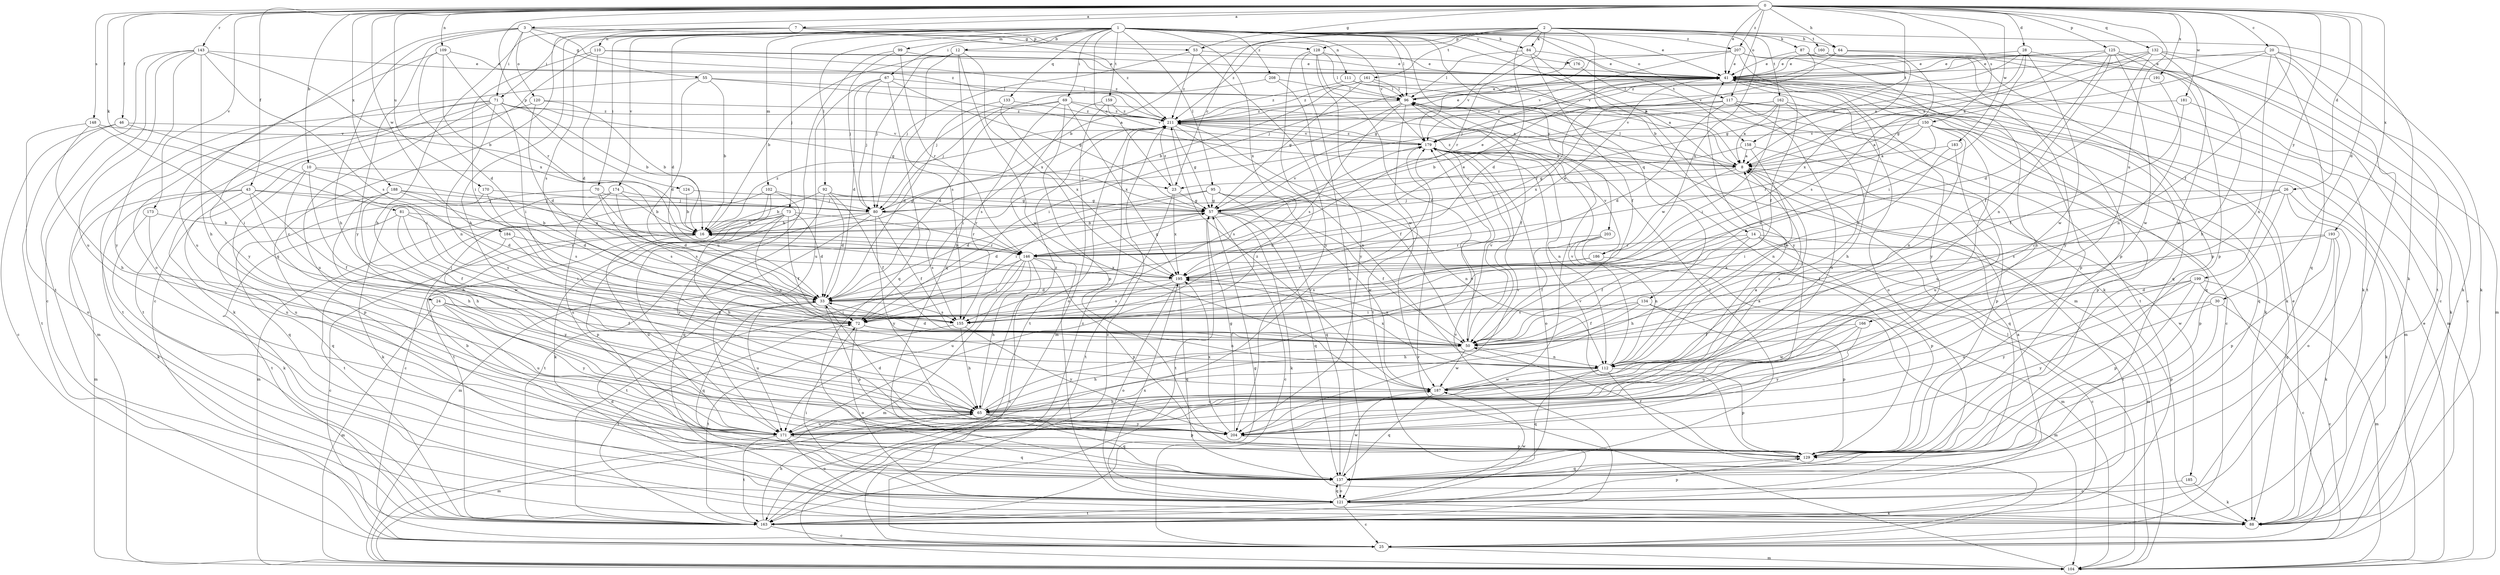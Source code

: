 strict digraph  {
0;
1;
2;
3;
7;
8;
10;
12;
14;
16;
20;
23;
24;
25;
26;
28;
30;
33;
41;
43;
46;
50;
53;
55;
57;
64;
65;
67;
69;
70;
71;
72;
73;
80;
81;
84;
87;
88;
92;
95;
96;
99;
102;
104;
109;
110;
111;
112;
117;
120;
121;
124;
125;
128;
129;
132;
133;
134;
137;
143;
146;
148;
150;
155;
158;
159;
160;
161;
162;
163;
166;
170;
171;
173;
174;
176;
179;
181;
183;
184;
185;
186;
187;
188;
191;
193;
195;
199;
203;
204;
207;
208;
211;
0 -> 3  [label=a];
0 -> 7  [label=a];
0 -> 10  [label=b];
0 -> 20  [label=c];
0 -> 26  [label=d];
0 -> 28  [label=d];
0 -> 30  [label=d];
0 -> 41  [label=e];
0 -> 43  [label=f];
0 -> 46  [label=f];
0 -> 50  [label=f];
0 -> 53  [label=g];
0 -> 64  [label=h];
0 -> 81  [label=k];
0 -> 109  [label=n];
0 -> 117  [label=o];
0 -> 124  [label=p];
0 -> 125  [label=p];
0 -> 132  [label=q];
0 -> 143  [label=r];
0 -> 148  [label=s];
0 -> 150  [label=s];
0 -> 158  [label=t];
0 -> 166  [label=u];
0 -> 170  [label=u];
0 -> 173  [label=v];
0 -> 181  [label=w];
0 -> 183  [label=w];
0 -> 184  [label=w];
0 -> 188  [label=x];
0 -> 191  [label=x];
0 -> 193  [label=x];
0 -> 199  [label=y];
0 -> 207  [label=z];
1 -> 12  [label=b];
1 -> 23  [label=c];
1 -> 33  [label=d];
1 -> 41  [label=e];
1 -> 64  [label=h];
1 -> 65  [label=h];
1 -> 67  [label=i];
1 -> 69  [label=i];
1 -> 70  [label=i];
1 -> 71  [label=i];
1 -> 73  [label=j];
1 -> 84  [label=k];
1 -> 92  [label=l];
1 -> 95  [label=l];
1 -> 96  [label=l];
1 -> 99  [label=m];
1 -> 102  [label=m];
1 -> 104  [label=m];
1 -> 117  [label=o];
1 -> 133  [label=q];
1 -> 134  [label=q];
1 -> 155  [label=s];
1 -> 158  [label=t];
1 -> 159  [label=t];
1 -> 174  [label=v];
1 -> 176  [label=v];
1 -> 179  [label=v];
1 -> 195  [label=x];
1 -> 203  [label=y];
1 -> 207  [label=z];
1 -> 208  [label=z];
2 -> 14  [label=b];
2 -> 16  [label=b];
2 -> 23  [label=c];
2 -> 33  [label=d];
2 -> 84  [label=k];
2 -> 87  [label=k];
2 -> 88  [label=k];
2 -> 128  [label=p];
2 -> 146  [label=r];
2 -> 160  [label=t];
2 -> 161  [label=t];
2 -> 162  [label=t];
2 -> 195  [label=x];
2 -> 211  [label=z];
3 -> 53  [label=g];
3 -> 55  [label=g];
3 -> 65  [label=h];
3 -> 71  [label=i];
3 -> 120  [label=o];
3 -> 121  [label=o];
3 -> 128  [label=p];
3 -> 204  [label=y];
3 -> 211  [label=z];
7 -> 65  [label=h];
7 -> 110  [label=n];
7 -> 111  [label=n];
7 -> 137  [label=q];
7 -> 211  [label=z];
8 -> 23  [label=c];
8 -> 96  [label=l];
8 -> 137  [label=q];
8 -> 185  [label=w];
8 -> 186  [label=w];
8 -> 211  [label=z];
10 -> 23  [label=c];
10 -> 24  [label=c];
10 -> 65  [label=h];
10 -> 129  [label=p];
10 -> 195  [label=x];
12 -> 16  [label=b];
12 -> 41  [label=e];
12 -> 80  [label=j];
12 -> 137  [label=q];
12 -> 155  [label=s];
12 -> 187  [label=w];
12 -> 195  [label=x];
14 -> 50  [label=f];
14 -> 65  [label=h];
14 -> 104  [label=m];
14 -> 129  [label=p];
14 -> 146  [label=r];
14 -> 163  [label=t];
16 -> 25  [label=c];
16 -> 146  [label=r];
16 -> 171  [label=u];
16 -> 211  [label=z];
20 -> 8  [label=a];
20 -> 41  [label=e];
20 -> 88  [label=k];
20 -> 112  [label=n];
20 -> 137  [label=q];
20 -> 163  [label=t];
23 -> 57  [label=g];
23 -> 163  [label=t];
23 -> 195  [label=x];
23 -> 211  [label=z];
24 -> 50  [label=f];
24 -> 104  [label=m];
24 -> 155  [label=s];
24 -> 171  [label=u];
24 -> 204  [label=y];
25 -> 104  [label=m];
25 -> 211  [label=z];
26 -> 72  [label=i];
26 -> 80  [label=j];
26 -> 88  [label=k];
26 -> 121  [label=o];
26 -> 129  [label=p];
26 -> 155  [label=s];
28 -> 41  [label=e];
28 -> 57  [label=g];
28 -> 72  [label=i];
28 -> 129  [label=p];
28 -> 179  [label=v];
28 -> 187  [label=w];
30 -> 25  [label=c];
30 -> 72  [label=i];
30 -> 129  [label=p];
30 -> 204  [label=y];
33 -> 72  [label=i];
33 -> 129  [label=p];
33 -> 137  [label=q];
33 -> 155  [label=s];
33 -> 171  [label=u];
41 -> 88  [label=k];
41 -> 96  [label=l];
41 -> 104  [label=m];
41 -> 121  [label=o];
41 -> 129  [label=p];
41 -> 137  [label=q];
41 -> 204  [label=y];
43 -> 33  [label=d];
43 -> 50  [label=f];
43 -> 65  [label=h];
43 -> 80  [label=j];
43 -> 88  [label=k];
43 -> 104  [label=m];
43 -> 171  [label=u];
46 -> 25  [label=c];
46 -> 72  [label=i];
46 -> 163  [label=t];
46 -> 179  [label=v];
50 -> 33  [label=d];
50 -> 65  [label=h];
50 -> 112  [label=n];
50 -> 179  [label=v];
50 -> 187  [label=w];
50 -> 195  [label=x];
53 -> 41  [label=e];
53 -> 80  [label=j];
53 -> 204  [label=y];
53 -> 211  [label=z];
55 -> 8  [label=a];
55 -> 16  [label=b];
55 -> 33  [label=d];
55 -> 96  [label=l];
55 -> 204  [label=y];
57 -> 16  [label=b];
57 -> 25  [label=c];
57 -> 33  [label=d];
57 -> 41  [label=e];
57 -> 50  [label=f];
57 -> 88  [label=k];
57 -> 137  [label=q];
57 -> 163  [label=t];
57 -> 179  [label=v];
64 -> 25  [label=c];
64 -> 41  [label=e];
64 -> 104  [label=m];
64 -> 179  [label=v];
65 -> 8  [label=a];
65 -> 41  [label=e];
65 -> 104  [label=m];
65 -> 129  [label=p];
65 -> 137  [label=q];
65 -> 171  [label=u];
65 -> 179  [label=v];
65 -> 204  [label=y];
65 -> 211  [label=z];
67 -> 33  [label=d];
67 -> 57  [label=g];
67 -> 80  [label=j];
67 -> 96  [label=l];
67 -> 137  [label=q];
67 -> 171  [label=u];
69 -> 8  [label=a];
69 -> 33  [label=d];
69 -> 80  [label=j];
69 -> 129  [label=p];
69 -> 155  [label=s];
69 -> 195  [label=x];
69 -> 211  [label=z];
70 -> 33  [label=d];
70 -> 57  [label=g];
70 -> 88  [label=k];
70 -> 155  [label=s];
71 -> 16  [label=b];
71 -> 57  [label=g];
71 -> 72  [label=i];
71 -> 88  [label=k];
71 -> 104  [label=m];
71 -> 112  [label=n];
71 -> 163  [label=t];
71 -> 171  [label=u];
71 -> 211  [label=z];
72 -> 50  [label=f];
72 -> 112  [label=n];
72 -> 121  [label=o];
73 -> 16  [label=b];
73 -> 33  [label=d];
73 -> 50  [label=f];
73 -> 65  [label=h];
73 -> 112  [label=n];
73 -> 129  [label=p];
73 -> 146  [label=r];
73 -> 163  [label=t];
80 -> 16  [label=b];
80 -> 50  [label=f];
80 -> 104  [label=m];
80 -> 155  [label=s];
80 -> 163  [label=t];
80 -> 204  [label=y];
81 -> 16  [label=b];
81 -> 50  [label=f];
81 -> 72  [label=i];
81 -> 155  [label=s];
81 -> 163  [label=t];
84 -> 41  [label=e];
84 -> 50  [label=f];
84 -> 96  [label=l];
84 -> 179  [label=v];
84 -> 204  [label=y];
87 -> 41  [label=e];
87 -> 80  [label=j];
87 -> 195  [label=x];
87 -> 204  [label=y];
88 -> 41  [label=e];
92 -> 16  [label=b];
92 -> 33  [label=d];
92 -> 50  [label=f];
92 -> 57  [label=g];
92 -> 137  [label=q];
92 -> 146  [label=r];
95 -> 33  [label=d];
95 -> 57  [label=g];
95 -> 72  [label=i];
95 -> 112  [label=n];
95 -> 137  [label=q];
95 -> 187  [label=w];
96 -> 41  [label=e];
96 -> 50  [label=f];
96 -> 72  [label=i];
96 -> 155  [label=s];
96 -> 163  [label=t];
96 -> 211  [label=z];
99 -> 41  [label=e];
99 -> 80  [label=j];
99 -> 146  [label=r];
99 -> 171  [label=u];
102 -> 25  [label=c];
102 -> 80  [label=j];
102 -> 88  [label=k];
102 -> 163  [label=t];
102 -> 204  [label=y];
104 -> 41  [label=e];
104 -> 96  [label=l];
104 -> 179  [label=v];
109 -> 33  [label=d];
109 -> 41  [label=e];
109 -> 146  [label=r];
109 -> 171  [label=u];
109 -> 195  [label=x];
110 -> 8  [label=a];
110 -> 25  [label=c];
110 -> 33  [label=d];
110 -> 41  [label=e];
110 -> 72  [label=i];
110 -> 211  [label=z];
111 -> 8  [label=a];
111 -> 96  [label=l];
111 -> 211  [label=z];
112 -> 8  [label=a];
112 -> 25  [label=c];
112 -> 41  [label=e];
112 -> 129  [label=p];
112 -> 137  [label=q];
112 -> 171  [label=u];
112 -> 179  [label=v];
112 -> 187  [label=w];
112 -> 195  [label=x];
117 -> 25  [label=c];
117 -> 33  [label=d];
117 -> 88  [label=k];
117 -> 104  [label=m];
117 -> 146  [label=r];
117 -> 171  [label=u];
117 -> 195  [label=x];
117 -> 211  [label=z];
120 -> 16  [label=b];
120 -> 33  [label=d];
120 -> 163  [label=t];
120 -> 211  [label=z];
121 -> 8  [label=a];
121 -> 25  [label=c];
121 -> 33  [label=d];
121 -> 72  [label=i];
121 -> 88  [label=k];
121 -> 129  [label=p];
121 -> 137  [label=q];
121 -> 163  [label=t];
121 -> 187  [label=w];
121 -> 195  [label=x];
124 -> 16  [label=b];
124 -> 57  [label=g];
125 -> 8  [label=a];
125 -> 25  [label=c];
125 -> 33  [label=d];
125 -> 41  [label=e];
125 -> 65  [label=h];
125 -> 112  [label=n];
125 -> 187  [label=w];
125 -> 211  [label=z];
128 -> 41  [label=e];
128 -> 50  [label=f];
128 -> 96  [label=l];
128 -> 121  [label=o];
128 -> 171  [label=u];
128 -> 187  [label=w];
129 -> 16  [label=b];
129 -> 50  [label=f];
129 -> 96  [label=l];
129 -> 137  [label=q];
129 -> 179  [label=v];
132 -> 8  [label=a];
132 -> 41  [label=e];
132 -> 50  [label=f];
132 -> 57  [label=g];
132 -> 88  [label=k];
132 -> 163  [label=t];
132 -> 187  [label=w];
133 -> 33  [label=d];
133 -> 195  [label=x];
133 -> 211  [label=z];
134 -> 50  [label=f];
134 -> 65  [label=h];
134 -> 104  [label=m];
134 -> 129  [label=p];
134 -> 155  [label=s];
137 -> 96  [label=l];
137 -> 121  [label=o];
137 -> 187  [label=w];
143 -> 16  [label=b];
143 -> 25  [label=c];
143 -> 41  [label=e];
143 -> 65  [label=h];
143 -> 155  [label=s];
143 -> 163  [label=t];
143 -> 171  [label=u];
143 -> 204  [label=y];
146 -> 16  [label=b];
146 -> 25  [label=c];
146 -> 41  [label=e];
146 -> 57  [label=g];
146 -> 65  [label=h];
146 -> 72  [label=i];
146 -> 104  [label=m];
146 -> 129  [label=p];
146 -> 163  [label=t];
146 -> 171  [label=u];
146 -> 195  [label=x];
148 -> 65  [label=h];
148 -> 72  [label=i];
148 -> 121  [label=o];
148 -> 179  [label=v];
150 -> 8  [label=a];
150 -> 112  [label=n];
150 -> 129  [label=p];
150 -> 137  [label=q];
150 -> 146  [label=r];
150 -> 155  [label=s];
150 -> 171  [label=u];
150 -> 179  [label=v];
155 -> 65  [label=h];
155 -> 163  [label=t];
155 -> 204  [label=y];
158 -> 8  [label=a];
158 -> 57  [label=g];
158 -> 112  [label=n];
158 -> 129  [label=p];
159 -> 104  [label=m];
159 -> 121  [label=o];
159 -> 179  [label=v];
159 -> 211  [label=z];
160 -> 41  [label=e];
160 -> 88  [label=k];
160 -> 129  [label=p];
160 -> 155  [label=s];
161 -> 16  [label=b];
161 -> 57  [label=g];
161 -> 96  [label=l];
161 -> 163  [label=t];
161 -> 211  [label=z];
162 -> 8  [label=a];
162 -> 16  [label=b];
162 -> 65  [label=h];
162 -> 72  [label=i];
162 -> 137  [label=q];
162 -> 179  [label=v];
162 -> 211  [label=z];
163 -> 25  [label=c];
163 -> 57  [label=g];
163 -> 65  [label=h];
163 -> 72  [label=i];
163 -> 179  [label=v];
163 -> 211  [label=z];
166 -> 50  [label=f];
166 -> 171  [label=u];
166 -> 187  [label=w];
166 -> 204  [label=y];
170 -> 33  [label=d];
170 -> 80  [label=j];
170 -> 137  [label=q];
171 -> 8  [label=a];
171 -> 121  [label=o];
171 -> 137  [label=q];
171 -> 163  [label=t];
171 -> 179  [label=v];
173 -> 16  [label=b];
173 -> 88  [label=k];
173 -> 137  [label=q];
174 -> 16  [label=b];
174 -> 80  [label=j];
174 -> 104  [label=m];
174 -> 155  [label=s];
174 -> 171  [label=u];
176 -> 88  [label=k];
179 -> 8  [label=a];
179 -> 112  [label=n];
179 -> 121  [label=o];
179 -> 155  [label=s];
179 -> 211  [label=z];
181 -> 50  [label=f];
181 -> 88  [label=k];
181 -> 211  [label=z];
183 -> 8  [label=a];
183 -> 50  [label=f];
183 -> 171  [label=u];
184 -> 72  [label=i];
184 -> 146  [label=r];
184 -> 204  [label=y];
185 -> 88  [label=k];
185 -> 121  [label=o];
186 -> 25  [label=c];
186 -> 155  [label=s];
186 -> 179  [label=v];
186 -> 195  [label=x];
187 -> 65  [label=h];
187 -> 96  [label=l];
187 -> 137  [label=q];
187 -> 211  [label=z];
188 -> 65  [label=h];
188 -> 80  [label=j];
188 -> 146  [label=r];
188 -> 155  [label=s];
188 -> 171  [label=u];
188 -> 187  [label=w];
191 -> 96  [label=l];
191 -> 112  [label=n];
193 -> 88  [label=k];
193 -> 129  [label=p];
193 -> 137  [label=q];
193 -> 146  [label=r];
193 -> 155  [label=s];
195 -> 33  [label=d];
195 -> 41  [label=e];
195 -> 121  [label=o];
195 -> 137  [label=q];
195 -> 155  [label=s];
199 -> 25  [label=c];
199 -> 33  [label=d];
199 -> 104  [label=m];
199 -> 129  [label=p];
199 -> 171  [label=u];
199 -> 204  [label=y];
203 -> 50  [label=f];
203 -> 104  [label=m];
203 -> 112  [label=n];
203 -> 146  [label=r];
204 -> 33  [label=d];
204 -> 57  [label=g];
204 -> 129  [label=p];
204 -> 179  [label=v];
204 -> 195  [label=x];
207 -> 41  [label=e];
207 -> 50  [label=f];
207 -> 57  [label=g];
207 -> 80  [label=j];
207 -> 129  [label=p];
207 -> 179  [label=v];
207 -> 204  [label=y];
208 -> 80  [label=j];
208 -> 96  [label=l];
208 -> 204  [label=y];
211 -> 41  [label=e];
211 -> 50  [label=f];
211 -> 57  [label=g];
211 -> 72  [label=i];
211 -> 112  [label=n];
211 -> 163  [label=t];
211 -> 179  [label=v];
}

